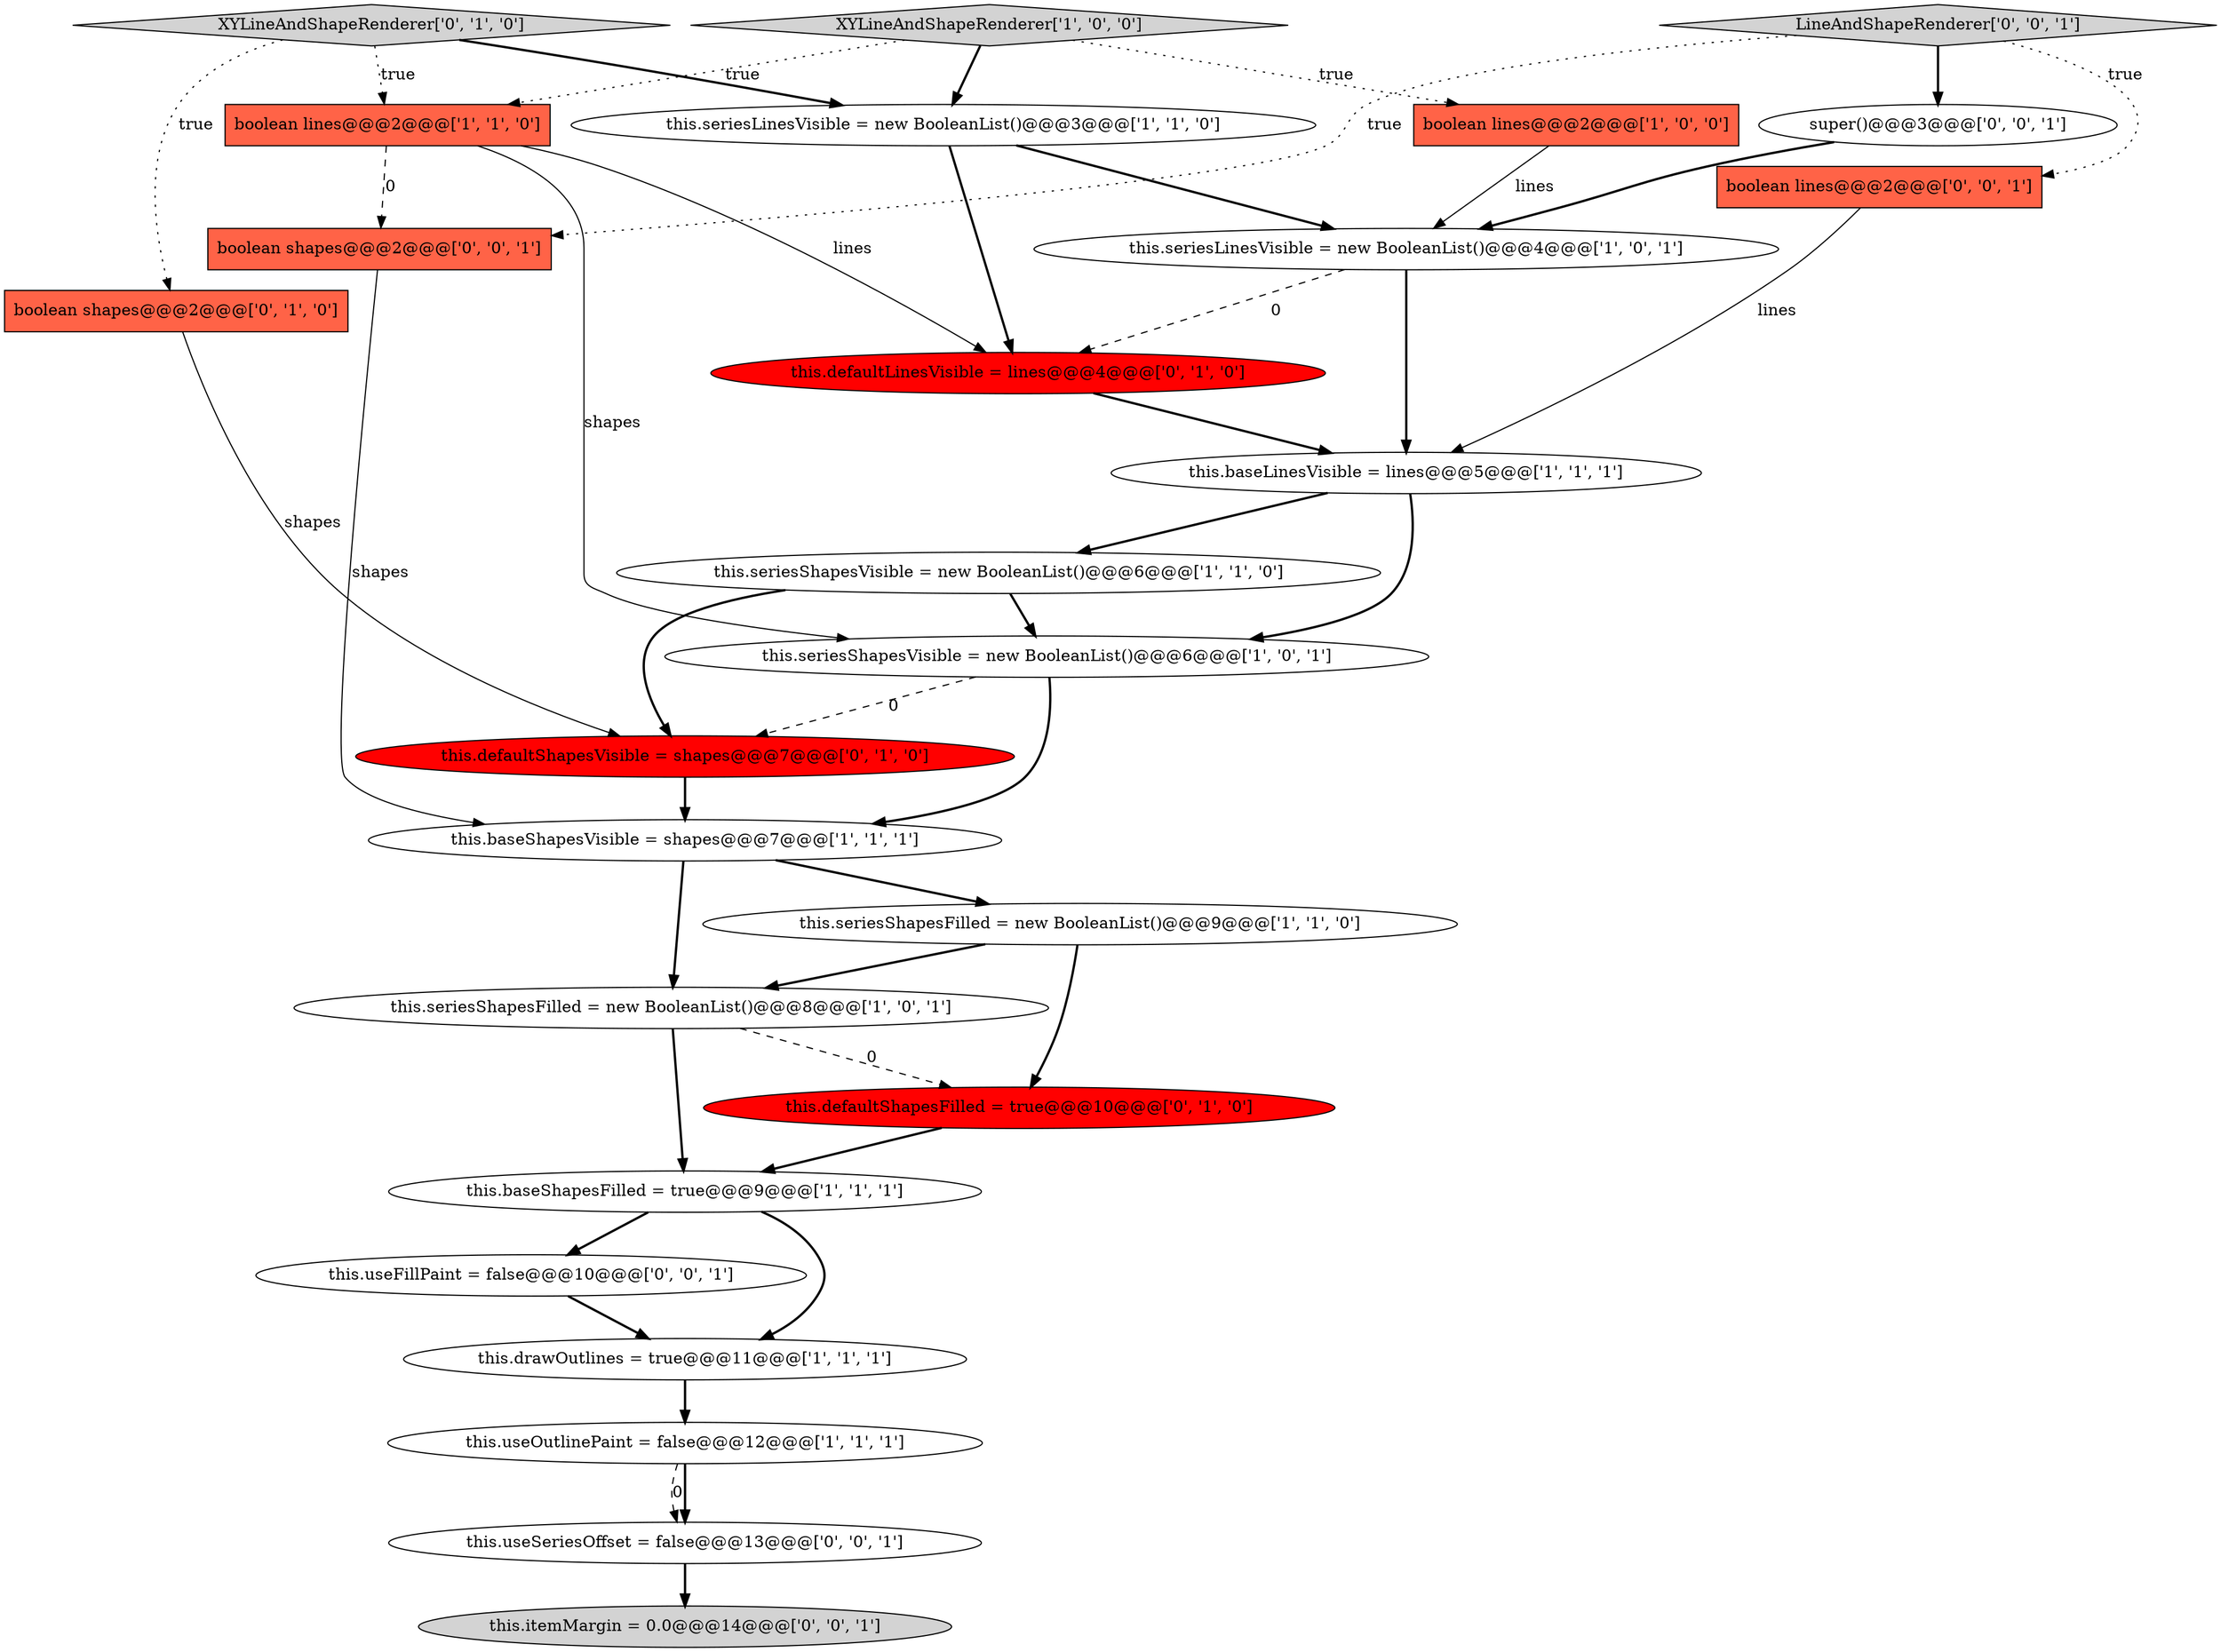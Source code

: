 digraph {
19 [style = filled, label = "boolean lines@@@2@@@['0', '0', '1']", fillcolor = tomato, shape = box image = "AAA0AAABBB3BBB"];
1 [style = filled, label = "this.baseShapesVisible = shapes@@@7@@@['1', '1', '1']", fillcolor = white, shape = ellipse image = "AAA0AAABBB1BBB"];
4 [style = filled, label = "this.useOutlinePaint = false@@@12@@@['1', '1', '1']", fillcolor = white, shape = ellipse image = "AAA0AAABBB1BBB"];
20 [style = filled, label = "boolean shapes@@@2@@@['0', '0', '1']", fillcolor = tomato, shape = box image = "AAA0AAABBB3BBB"];
24 [style = filled, label = "this.itemMargin = 0.0@@@14@@@['0', '0', '1']", fillcolor = lightgray, shape = ellipse image = "AAA0AAABBB3BBB"];
2 [style = filled, label = "this.drawOutlines = true@@@11@@@['1', '1', '1']", fillcolor = white, shape = ellipse image = "AAA0AAABBB1BBB"];
11 [style = filled, label = "this.seriesLinesVisible = new BooleanList()@@@3@@@['1', '1', '0']", fillcolor = white, shape = ellipse image = "AAA0AAABBB1BBB"];
25 [style = filled, label = "this.useFillPaint = false@@@10@@@['0', '0', '1']", fillcolor = white, shape = ellipse image = "AAA0AAABBB3BBB"];
21 [style = filled, label = "LineAndShapeRenderer['0', '0', '1']", fillcolor = lightgray, shape = diamond image = "AAA0AAABBB3BBB"];
8 [style = filled, label = "XYLineAndShapeRenderer['1', '0', '0']", fillcolor = lightgray, shape = diamond image = "AAA0AAABBB1BBB"];
12 [style = filled, label = "this.seriesShapesFilled = new BooleanList()@@@9@@@['1', '1', '0']", fillcolor = white, shape = ellipse image = "AAA0AAABBB1BBB"];
9 [style = filled, label = "this.baseShapesFilled = true@@@9@@@['1', '1', '1']", fillcolor = white, shape = ellipse image = "AAA0AAABBB1BBB"];
5 [style = filled, label = "this.seriesLinesVisible = new BooleanList()@@@4@@@['1', '0', '1']", fillcolor = white, shape = ellipse image = "AAA0AAABBB1BBB"];
22 [style = filled, label = "this.useSeriesOffset = false@@@13@@@['0', '0', '1']", fillcolor = white, shape = ellipse image = "AAA0AAABBB3BBB"];
6 [style = filled, label = "this.baseLinesVisible = lines@@@5@@@['1', '1', '1']", fillcolor = white, shape = ellipse image = "AAA0AAABBB1BBB"];
13 [style = filled, label = "boolean lines@@@2@@@['1', '1', '0']", fillcolor = tomato, shape = box image = "AAA0AAABBB1BBB"];
0 [style = filled, label = "this.seriesShapesVisible = new BooleanList()@@@6@@@['1', '1', '0']", fillcolor = white, shape = ellipse image = "AAA0AAABBB1BBB"];
7 [style = filled, label = "this.seriesShapesFilled = new BooleanList()@@@8@@@['1', '0', '1']", fillcolor = white, shape = ellipse image = "AAA0AAABBB1BBB"];
18 [style = filled, label = "this.defaultShapesVisible = shapes@@@7@@@['0', '1', '0']", fillcolor = red, shape = ellipse image = "AAA1AAABBB2BBB"];
23 [style = filled, label = "super()@@@3@@@['0', '0', '1']", fillcolor = white, shape = ellipse image = "AAA0AAABBB3BBB"];
15 [style = filled, label = "boolean shapes@@@2@@@['0', '1', '0']", fillcolor = tomato, shape = box image = "AAA0AAABBB2BBB"];
3 [style = filled, label = "boolean lines@@@2@@@['1', '0', '0']", fillcolor = tomato, shape = box image = "AAA0AAABBB1BBB"];
10 [style = filled, label = "this.seriesShapesVisible = new BooleanList()@@@6@@@['1', '0', '1']", fillcolor = white, shape = ellipse image = "AAA0AAABBB1BBB"];
14 [style = filled, label = "XYLineAndShapeRenderer['0', '1', '0']", fillcolor = lightgray, shape = diamond image = "AAA0AAABBB2BBB"];
16 [style = filled, label = "this.defaultShapesFilled = true@@@10@@@['0', '1', '0']", fillcolor = red, shape = ellipse image = "AAA1AAABBB2BBB"];
17 [style = filled, label = "this.defaultLinesVisible = lines@@@4@@@['0', '1', '0']", fillcolor = red, shape = ellipse image = "AAA1AAABBB2BBB"];
3->5 [style = solid, label="lines"];
21->20 [style = dotted, label="true"];
23->5 [style = bold, label=""];
17->6 [style = bold, label=""];
9->2 [style = bold, label=""];
7->16 [style = dashed, label="0"];
13->20 [style = dashed, label="0"];
20->1 [style = solid, label="shapes"];
6->0 [style = bold, label=""];
12->16 [style = bold, label=""];
4->22 [style = dashed, label="0"];
13->17 [style = solid, label="lines"];
2->4 [style = bold, label=""];
1->7 [style = bold, label=""];
25->2 [style = bold, label=""];
12->7 [style = bold, label=""];
19->6 [style = solid, label="lines"];
8->3 [style = dotted, label="true"];
14->13 [style = dotted, label="true"];
7->9 [style = bold, label=""];
11->5 [style = bold, label=""];
14->15 [style = dotted, label="true"];
13->10 [style = solid, label="shapes"];
0->10 [style = bold, label=""];
5->17 [style = dashed, label="0"];
5->6 [style = bold, label=""];
18->1 [style = bold, label=""];
6->10 [style = bold, label=""];
9->25 [style = bold, label=""];
21->19 [style = dotted, label="true"];
1->12 [style = bold, label=""];
11->17 [style = bold, label=""];
0->18 [style = bold, label=""];
8->13 [style = dotted, label="true"];
15->18 [style = solid, label="shapes"];
22->24 [style = bold, label=""];
10->1 [style = bold, label=""];
8->11 [style = bold, label=""];
14->11 [style = bold, label=""];
4->22 [style = bold, label=""];
16->9 [style = bold, label=""];
10->18 [style = dashed, label="0"];
21->23 [style = bold, label=""];
}
